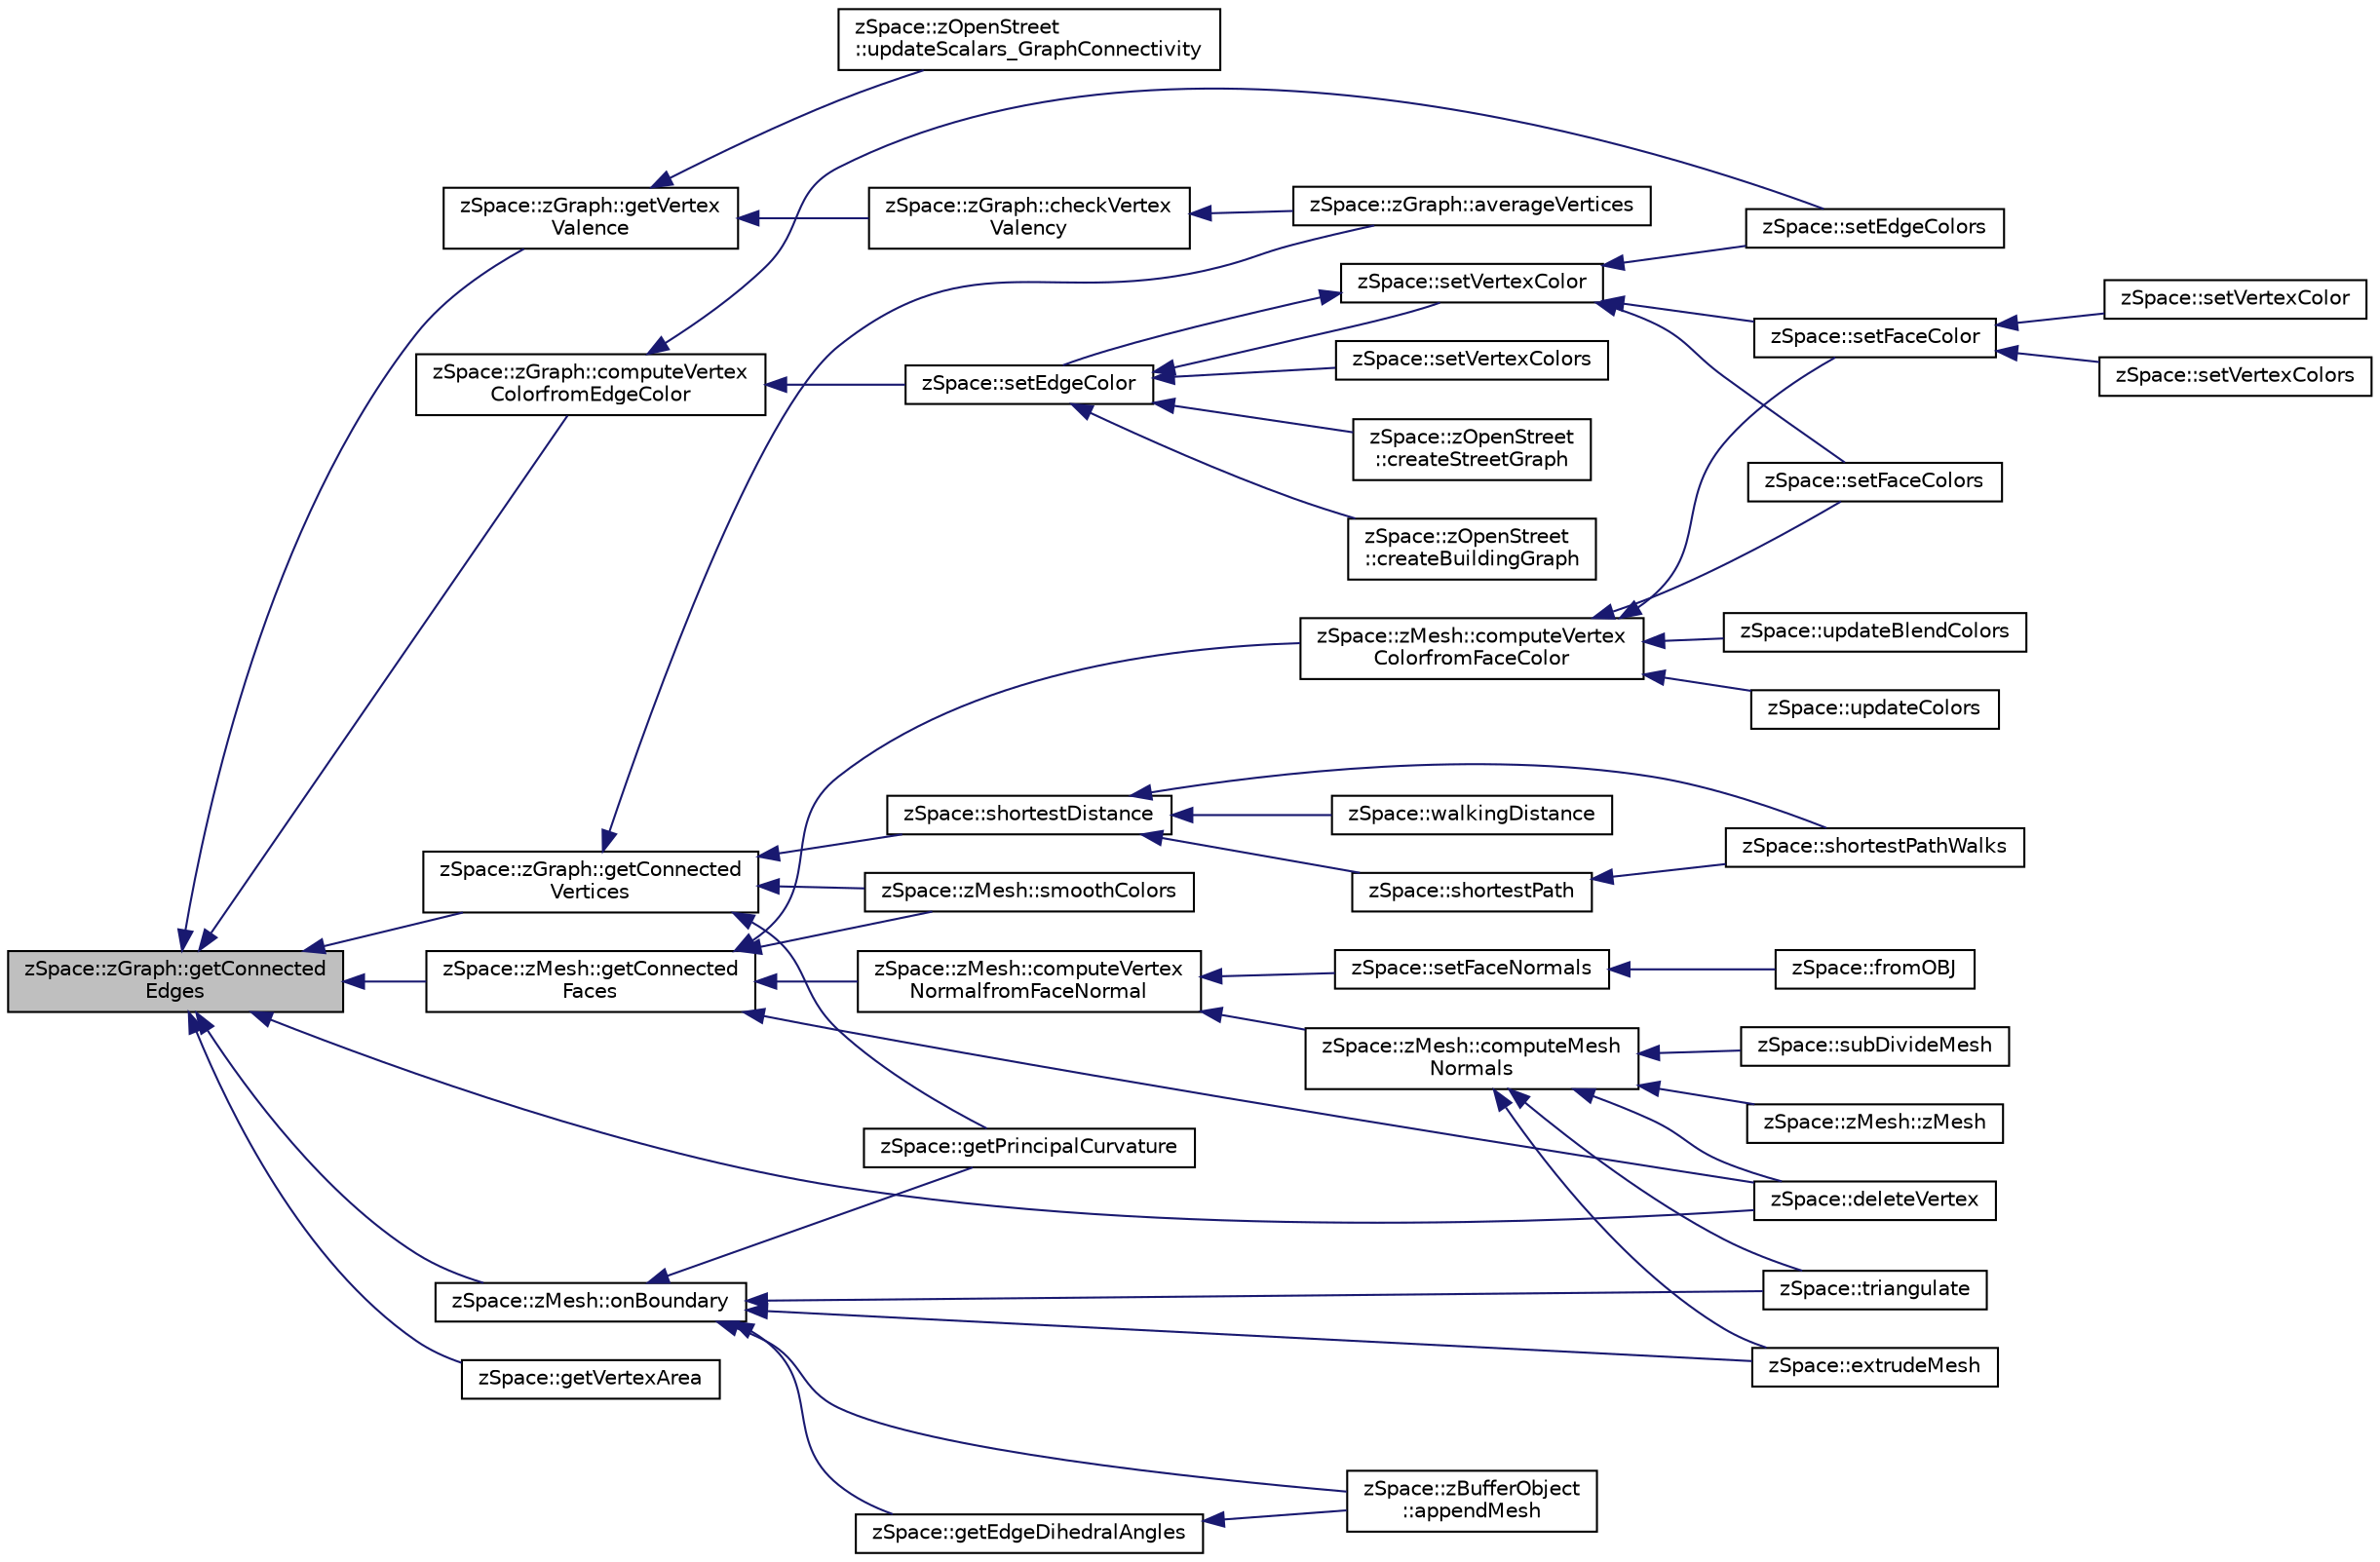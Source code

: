 digraph "zSpace::zGraph::getConnectedEdges"
{
  edge [fontname="Helvetica",fontsize="10",labelfontname="Helvetica",labelfontsize="10"];
  node [fontname="Helvetica",fontsize="10",shape=record];
  rankdir="LR";
  Node151 [label="zSpace::zGraph::getConnected\lEdges",height=0.2,width=0.4,color="black", fillcolor="grey75", style="filled", fontcolor="black"];
  Node151 -> Node152 [dir="back",color="midnightblue",fontsize="10",style="solid",fontname="Helvetica"];
  Node152 [label="zSpace::zGraph::getConnected\lVertices",height=0.2,width=0.4,color="black", fillcolor="white", style="filled",URL="$classz_space_1_1z_graph.html#a75a017ecad7ec54a9fdc207b163a0972",tooltip="This method gets the vertices connected to input zVertex. "];
  Node152 -> Node153 [dir="back",color="midnightblue",fontsize="10",style="solid",fontname="Helvetica"];
  Node153 [label="zSpace::zGraph::averageVertices",height=0.2,width=0.4,color="black", fillcolor="white", style="filled",URL="$classz_space_1_1z_graph.html#accb333667ce5e961ceea4148a6c1791f",tooltip="This method averages the positions of vertex except for the ones on the boundary. ..."];
  Node152 -> Node154 [dir="back",color="midnightblue",fontsize="10",style="solid",fontname="Helvetica"];
  Node154 [label="zSpace::shortestDistance",height=0.2,width=0.4,color="black", fillcolor="white", style="filled",URL="$group__z_graph_utilities.html#gac451c64cc2f99f8c743332bdcd1a97c0",tooltip="This method computes the shortest path from the source vertex to all vertices of the graph..."];
  Node154 -> Node155 [dir="back",color="midnightblue",fontsize="10",style="solid",fontname="Helvetica"];
  Node155 [label="zSpace::shortestPath",height=0.2,width=0.4,color="black", fillcolor="white", style="filled",URL="$group__z_graph_utilities.html#gac71495a08e215c7e886b989bebaee053",tooltip="This method computes the shortest path from the source vertex to destination vertex of the graph..."];
  Node155 -> Node156 [dir="back",color="midnightblue",fontsize="10",style="solid",fontname="Helvetica"];
  Node156 [label="zSpace::shortestPathWalks",height=0.2,width=0.4,color="black", fillcolor="white", style="filled",URL="$group__z_graph_utilities.html#gac6d2ed4a56f24d0a48bc41967e9612ce",tooltip="This method computes the shortest path from the all vertices to all vertices of a graph and returns t..."];
  Node154 -> Node156 [dir="back",color="midnightblue",fontsize="10",style="solid",fontname="Helvetica"];
  Node154 -> Node157 [dir="back",color="midnightblue",fontsize="10",style="solid",fontname="Helvetica"];
  Node157 [label="zSpace::walkingDistance",height=0.2,width=0.4,color="black", fillcolor="white", style="filled",URL="$group__z_graph_utilities.html#gafd378ff769dac616752ca4857a82d9f5"];
  Node152 -> Node158 [dir="back",color="midnightblue",fontsize="10",style="solid",fontname="Helvetica"];
  Node158 [label="zSpace::zMesh::smoothColors",height=0.2,width=0.4,color="black", fillcolor="white", style="filled",URL="$classz_space_1_1z_mesh.html#a63e68abd857c24a63ad06d426b112d11",tooltip="This method smoothens the color attributes. "];
  Node152 -> Node159 [dir="back",color="midnightblue",fontsize="10",style="solid",fontname="Helvetica"];
  Node159 [label="zSpace::getPrincipalCurvature",height=0.2,width=0.4,color="black", fillcolor="white", style="filled",URL="$group__z_mesh_utilities.html#ga1e60d7d324e3a491f9e60060fa3258e2",tooltip="This method computes the local curvature of the mesh vertices. "];
  Node151 -> Node160 [dir="back",color="midnightblue",fontsize="10",style="solid",fontname="Helvetica"];
  Node160 [label="zSpace::zGraph::getVertex\lValence",height=0.2,width=0.4,color="black", fillcolor="white", style="filled",URL="$classz_space_1_1z_graph.html#ae1621b16757e7c12b778aa32ca936948",tooltip="This method calculate the valency of the input zVertex. "];
  Node160 -> Node161 [dir="back",color="midnightblue",fontsize="10",style="solid",fontname="Helvetica"];
  Node161 [label="zSpace::zOpenStreet\l::updateScalars_GraphConnectivity",height=0.2,width=0.4,color="black", fillcolor="white", style="filled",URL="$classz_space_1_1z_open_street.html#a832d06aa1ecf8fed5e82b6447a0cf278",tooltip="This method updates the scalars in the scalar field based on input graph connectivity. "];
  Node160 -> Node162 [dir="back",color="midnightblue",fontsize="10",style="solid",fontname="Helvetica"];
  Node162 [label="zSpace::zGraph::checkVertex\lValency",height=0.2,width=0.4,color="black", fillcolor="white", style="filled",URL="$classz_space_1_1z_graph.html#a3330c1c3dedf9c8cf09ec75341b3149f",tooltip="This method determines if input zVertex valency is equal to the input valence number. "];
  Node162 -> Node153 [dir="back",color="midnightblue",fontsize="10",style="solid",fontname="Helvetica"];
  Node151 -> Node163 [dir="back",color="midnightblue",fontsize="10",style="solid",fontname="Helvetica"];
  Node163 [label="zSpace::zGraph::computeVertex\lColorfromEdgeColor",height=0.2,width=0.4,color="black", fillcolor="white", style="filled",URL="$classz_space_1_1z_graph.html#a654f5d383500ccf87c9c7f87bc8301c4",tooltip="This method computes the vertex colors based on the face colors. "];
  Node163 -> Node164 [dir="back",color="midnightblue",fontsize="10",style="solid",fontname="Helvetica"];
  Node164 [label="zSpace::setEdgeColor",height=0.2,width=0.4,color="black", fillcolor="white", style="filled",URL="$group__z_graph_utilities.html#ga2ef9ee7a2c33012bc55bc2592fa6ffdb",tooltip="This method sets edge color of all the edges to the input color. "];
  Node164 -> Node165 [dir="back",color="midnightblue",fontsize="10",style="solid",fontname="Helvetica"];
  Node165 [label="zSpace::zOpenStreet\l::createStreetGraph",height=0.2,width=0.4,color="black", fillcolor="white", style="filled",URL="$classz_space_1_1z_open_street.html#a904bd1ba411b9cc0b439f06c409386b9",tooltip="This method creates the street graph from the OSM data. "];
  Node164 -> Node166 [dir="back",color="midnightblue",fontsize="10",style="solid",fontname="Helvetica"];
  Node166 [label="zSpace::zOpenStreet\l::createBuildingGraph",height=0.2,width=0.4,color="black", fillcolor="white", style="filled",URL="$classz_space_1_1z_open_street.html#a1c815f333ca41c75227a60c76db85884",tooltip="This method creates the building graph from the OSM data. "];
  Node164 -> Node167 [dir="back",color="midnightblue",fontsize="10",style="solid",fontname="Helvetica"];
  Node167 [label="zSpace::setVertexColor",height=0.2,width=0.4,color="black", fillcolor="white", style="filled",URL="$group__z_graph_utilities.html#ga7cd47e65d56a0587e3ca4babd1c233e3",tooltip="This method sets vertex color of all the vertices to the input color. "];
  Node167 -> Node164 [dir="back",color="midnightblue",fontsize="10",style="solid",fontname="Helvetica"];
  Node167 -> Node168 [dir="back",color="midnightblue",fontsize="10",style="solid",fontname="Helvetica"];
  Node168 [label="zSpace::setEdgeColors",height=0.2,width=0.4,color="black", fillcolor="white", style="filled",URL="$group__z_graph_utilities.html#ga3aa9b12c327be41d5cd6400e8a64aa4d",tooltip="This method sets edge color of all the vertices with the input color contatiner. "];
  Node167 -> Node169 [dir="back",color="midnightblue",fontsize="10",style="solid",fontname="Helvetica"];
  Node169 [label="zSpace::setFaceColor",height=0.2,width=0.4,color="black", fillcolor="white", style="filled",URL="$group__z_mesh_utilities.html#ga3dc508ddd0979a3c05704b3a5f8c724e",tooltip="This method sets face color of all the faces to the input color. "];
  Node169 -> Node170 [dir="back",color="midnightblue",fontsize="10",style="solid",fontname="Helvetica"];
  Node170 [label="zSpace::setVertexColor",height=0.2,width=0.4,color="black", fillcolor="white", style="filled",URL="$group__z_mesh_utilities.html#ga350a2d9332ce16b822a5169320a789a9"];
  Node169 -> Node171 [dir="back",color="midnightblue",fontsize="10",style="solid",fontname="Helvetica"];
  Node171 [label="zSpace::setVertexColors",height=0.2,width=0.4,color="black", fillcolor="white", style="filled",URL="$group__z_mesh_utilities.html#ga7eea2e4cbed233677f01622bbb290ba7",tooltip="This method sets vertex color of all the vertices with the input color contatiner. "];
  Node167 -> Node172 [dir="back",color="midnightblue",fontsize="10",style="solid",fontname="Helvetica"];
  Node172 [label="zSpace::setFaceColors",height=0.2,width=0.4,color="black", fillcolor="white", style="filled",URL="$group__z_mesh_utilities.html#ga46a15e7c994f4fb6a25f8e7cd111e536",tooltip="This method sets face color of all the faces to the input color contatiner. "];
  Node164 -> Node173 [dir="back",color="midnightblue",fontsize="10",style="solid",fontname="Helvetica"];
  Node173 [label="zSpace::setVertexColors",height=0.2,width=0.4,color="black", fillcolor="white", style="filled",URL="$group__z_graph_utilities.html#gaa088392382ec3b36cc77066a4392349c",tooltip="This method sets vertex color of all the vertices with the input color contatiner. "];
  Node163 -> Node168 [dir="back",color="midnightblue",fontsize="10",style="solid",fontname="Helvetica"];
  Node151 -> Node174 [dir="back",color="midnightblue",fontsize="10",style="solid",fontname="Helvetica"];
  Node174 [label="zSpace::zMesh::getConnected\lFaces",height=0.2,width=0.4,color="black", fillcolor="white", style="filled",URL="$classz_space_1_1z_mesh.html#af37006a17bd4e6945860281a4cbef861",tooltip="This method gets the faces connected to input zVertex or zFace. "];
  Node174 -> Node175 [dir="back",color="midnightblue",fontsize="10",style="solid",fontname="Helvetica"];
  Node175 [label="zSpace::zMesh::computeVertex\lColorfromFaceColor",height=0.2,width=0.4,color="black", fillcolor="white", style="filled",URL="$classz_space_1_1z_mesh.html#ae519ccec31ffee9fa16596724e04130c",tooltip="This method computes the vertex colors based on the face colors. "];
  Node175 -> Node169 [dir="back",color="midnightblue",fontsize="10",style="solid",fontname="Helvetica"];
  Node175 -> Node172 [dir="back",color="midnightblue",fontsize="10",style="solid",fontname="Helvetica"];
  Node175 -> Node176 [dir="back",color="midnightblue",fontsize="10",style="solid",fontname="Helvetica"];
  Node176 [label="zSpace::updateColors",height=0.2,width=0.4,color="black", fillcolor="white", style="filled",URL="$group__z_scalar_field2_d_utilities.html#gac0a6e93e7bb823acd7f95334f7b24027",tooltip="This method updates the color values of the field mesh based on the scalarfield. Gradient - Black to ..."];
  Node175 -> Node177 [dir="back",color="midnightblue",fontsize="10",style="solid",fontname="Helvetica"];
  Node177 [label="zSpace::updateBlendColors",height=0.2,width=0.4,color="black", fillcolor="white", style="filled",URL="$group__z_scalar_field2_d_utilities.html#ga7bc531e7f4cc38cb70a89ced4946fce9",tooltip="This method updates the color values of the field mesh based on the scalarField. "];
  Node174 -> Node158 [dir="back",color="midnightblue",fontsize="10",style="solid",fontname="Helvetica"];
  Node174 -> Node178 [dir="back",color="midnightblue",fontsize="10",style="solid",fontname="Helvetica"];
  Node178 [label="zSpace::zMesh::computeVertex\lNormalfromFaceNormal",height=0.2,width=0.4,color="black", fillcolor="white", style="filled",URL="$classz_space_1_1z_mesh.html#ac27b3838590a838a11243e4fd6ad0b6d",tooltip="This method computes the vertex normals based on the face normals. "];
  Node178 -> Node179 [dir="back",color="midnightblue",fontsize="10",style="solid",fontname="Helvetica"];
  Node179 [label="zSpace::zMesh::computeMesh\lNormals",height=0.2,width=0.4,color="black", fillcolor="white", style="filled",URL="$classz_space_1_1z_mesh.html#a42be75e01f9b3704fcc85fd745952b22",tooltip="This method computes the normals assoicated with vertices and polygon faces . "];
  Node179 -> Node180 [dir="back",color="midnightblue",fontsize="10",style="solid",fontname="Helvetica"];
  Node180 [label="zSpace::zMesh::zMesh",height=0.2,width=0.4,color="black", fillcolor="white", style="filled",URL="$classz_space_1_1z_mesh.html#a127de8a508706826cc4a537ad7a1cc9c",tooltip="Overloaded constructor. "];
  Node179 -> Node181 [dir="back",color="midnightblue",fontsize="10",style="solid",fontname="Helvetica"];
  Node181 [label="zSpace::triangulate",height=0.2,width=0.4,color="black", fillcolor="white", style="filled",URL="$group__z_mesh_modifiers.html#ga75ee8f140a3311506a932b866523a1de",tooltip="This method triangulates the input mesh. "];
  Node179 -> Node182 [dir="back",color="midnightblue",fontsize="10",style="solid",fontname="Helvetica"];
  Node182 [label="zSpace::deleteVertex",height=0.2,width=0.4,color="black", fillcolor="white", style="filled",URL="$group__z_mesh_modifiers.html#gad7f05263e242d0a98e3dbd09199246b1",tooltip="This method deletes the zMesh vertices given in the input vertex list. "];
  Node179 -> Node183 [dir="back",color="midnightblue",fontsize="10",style="solid",fontname="Helvetica"];
  Node183 [label="zSpace::subDivideMesh",height=0.2,width=0.4,color="black", fillcolor="white", style="filled",URL="$group__z_mesh_modifiers.html#gaaa9902fbf3ac2600afbf54335c286760",tooltip="This method subdivides all the faces and edges of the mesh. "];
  Node179 -> Node184 [dir="back",color="midnightblue",fontsize="10",style="solid",fontname="Helvetica"];
  Node184 [label="zSpace::extrudeMesh",height=0.2,width=0.4,color="black", fillcolor="white", style="filled",URL="$group__z_mesh_utilities.html#ga6f2ce938aa8bb72d5b4649115d76d9c8",tooltip="This method returns an extruded mesh from the input mesh. "];
  Node178 -> Node185 [dir="back",color="midnightblue",fontsize="10",style="solid",fontname="Helvetica"];
  Node185 [label="zSpace::setFaceNormals",height=0.2,width=0.4,color="black", fillcolor="white", style="filled",URL="$group__z_mesh_utilities.html#ga70201847356b120e967968c37670801f",tooltip="This method sets face normals of all the faces to the input normal. "];
  Node185 -> Node186 [dir="back",color="midnightblue",fontsize="10",style="solid",fontname="Helvetica"];
  Node186 [label="zSpace::fromOBJ",height=0.2,width=0.4,color="black", fillcolor="white", style="filled",URL="$group__z_i_o___mesh.html#gad60778d5e70ebdcc0bd24babf3afa810",tooltip="This method imports zMesh from an OBJ file. "];
  Node174 -> Node182 [dir="back",color="midnightblue",fontsize="10",style="solid",fontname="Helvetica"];
  Node151 -> Node187 [dir="back",color="midnightblue",fontsize="10",style="solid",fontname="Helvetica"];
  Node187 [label="zSpace::zMesh::onBoundary",height=0.2,width=0.4,color="black", fillcolor="white", style="filled",URL="$classz_space_1_1z_mesh.html#aca5218f8a8b5c5f1cde25440d08c57d6",tooltip="This method determines if input zVertex or zEdge or zFace is on the boundary. "];
  Node187 -> Node188 [dir="back",color="midnightblue",fontsize="10",style="solid",fontname="Helvetica"];
  Node188 [label="zSpace::zBufferObject\l::appendMesh",height=0.2,width=0.4,color="black", fillcolor="white", style="filled",URL="$classz_space_1_1z_buffer_object.html#ac5e8e4b2d6a21dbf4e59ed55a8b8bc58",tooltip="This method appends zMesh to the buffer. "];
  Node187 -> Node181 [dir="back",color="midnightblue",fontsize="10",style="solid",fontname="Helvetica"];
  Node187 -> Node159 [dir="back",color="midnightblue",fontsize="10",style="solid",fontname="Helvetica"];
  Node187 -> Node189 [dir="back",color="midnightblue",fontsize="10",style="solid",fontname="Helvetica"];
  Node189 [label="zSpace::getEdgeDihedralAngles",height=0.2,width=0.4,color="black", fillcolor="white", style="filled",URL="$group__z_mesh_utilities.html#gaf531920d8d86c1c508bec8c71d5d9954",tooltip="This method computes the dihedral angle per edge of zMesh. "];
  Node189 -> Node188 [dir="back",color="midnightblue",fontsize="10",style="solid",fontname="Helvetica"];
  Node187 -> Node184 [dir="back",color="midnightblue",fontsize="10",style="solid",fontname="Helvetica"];
  Node151 -> Node182 [dir="back",color="midnightblue",fontsize="10",style="solid",fontname="Helvetica"];
  Node151 -> Node190 [dir="back",color="midnightblue",fontsize="10",style="solid",fontname="Helvetica"];
  Node190 [label="zSpace::getVertexArea",height=0.2,width=0.4,color="black", fillcolor="white", style="filled",URL="$group__z_mesh_utilities.html#gad8b0ab5019853bb7e4851014310554d0",tooltip="This method computes the area around every vertex of a zMesh based on face centers. "];
}
